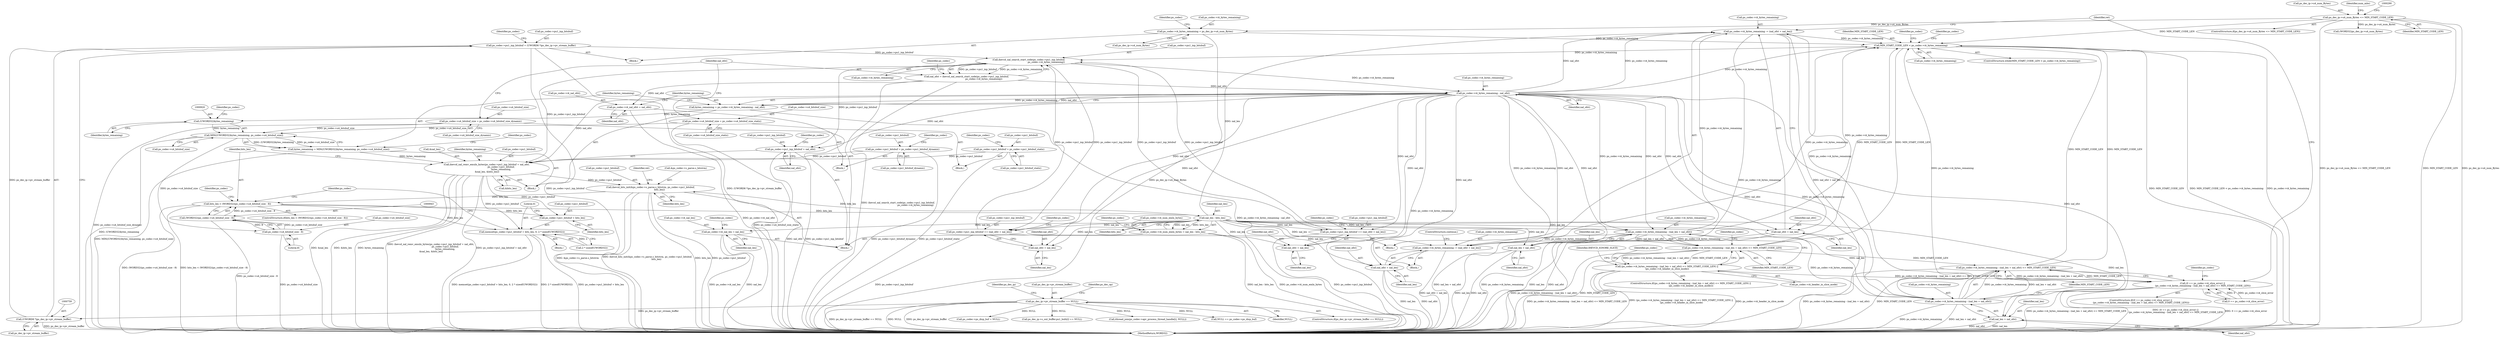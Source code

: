 digraph "0_Android_87fb7909c49e6a4510ba86ace1ffc83459c7e1b9@API" {
"1001144" [label="(Call,ps_codec->i4_bytes_remaining -= (nal_ofst + nal_len))"];
"1000911" [label="(Call,ps_codec->i4_bytes_remaining - nal_ofst)"];
"1000895" [label="(Call,ihevcd_nal_search_start_code(ps_codec->pu1_inp_bitsbuf,\n                                                ps_codec->i4_bytes_remaining))"];
"1000754" [label="(Call,ps_codec->pu1_inp_bitsbuf = (UWORD8 *)ps_dec_ip->pv_stream_buffer)"];
"1000758" [label="(Call,(UWORD8 *)ps_dec_ip->pv_stream_buffer)"];
"1000260" [label="(Call,ps_dec_ip->pv_stream_buffer == NULL)"];
"1001137" [label="(Call,ps_codec->pu1_inp_bitsbuf += (nal_ofst + nal_len))"];
"1000965" [label="(Call,nal_len - bits_len)"];
"1000940" [label="(Call,bits_len < (WORD32)(ps_codec->u4_bitsbuf_size - 8))"];
"1000973" [label="(Call,ihevcd_bits_init(&ps_codec->s_parse.s_bitstrm, ps_codec->pu1_bitsbuf,\n                         bits_len))"];
"1000925" [label="(Call,ihevcd_nal_remv_emuln_bytes(ps_codec->pu1_inp_bitsbuf + nal_ofst,\n                                        ps_codec->pu1_bitsbuf,\n                                        bytes_remaining,\n &nal_len, &bits_len))"];
"1000863" [label="(Call,ps_codec->pu1_bitsbuf = ps_codec->pu1_bitsbuf_dynamic)"];
"1000879" [label="(Call,ps_codec->pu1_bitsbuf = ps_codec->pu1_bitsbuf_static)"];
"1000916" [label="(Call,bytes_remaining = MIN((UWORD32)bytes_remaining, ps_codec->u4_bitsbuf_size))"];
"1000918" [label="(Call,MIN((UWORD32)bytes_remaining, ps_codec->u4_bitsbuf_size))"];
"1000919" [label="(Call,(UWORD32)bytes_remaining)"];
"1000909" [label="(Call,bytes_remaining = ps_codec->i4_bytes_remaining - nal_ofst)"];
"1000870" [label="(Call,ps_codec->u4_bitsbuf_size = ps_codec->u4_bitsbuf_size_dynamic)"];
"1000886" [label="(Call,ps_codec->u4_bitsbuf_size = ps_codec->u4_bitsbuf_size_static)"];
"1000942" [label="(Call,(WORD32)(ps_codec->u4_bitsbuf_size - 8))"];
"1000944" [label="(Call,ps_codec->u4_bitsbuf_size - 8)"];
"1001090" [label="(Call,ps_codec->pu1_inp_bitsbuf += (nal_ofst + nal_len))"];
"1000795" [label="(Call,MIN_START_CODE_LEN < ps_codec->i4_bytes_remaining)"];
"1000281" [label="(Call,ps_dec_ip->u4_num_Bytes <= MIN_START_CODE_LEN)"];
"1001009" [label="(Call,ps_codec->i4_bytes_remaining - (nal_len + nal_ofst) <= MIN_START_CODE_LEN)"];
"1001010" [label="(Call,ps_codec->i4_bytes_remaining - (nal_len + nal_ofst))"];
"1001127" [label="(Call,ps_codec->i4_bytes_remaining - (nal_len + nal_ofst) <= MIN_START_CODE_LEN)"];
"1001128" [label="(Call,ps_codec->i4_bytes_remaining - (nal_len + nal_ofst))"];
"1000747" [label="(Call,ps_codec->i4_bytes_remaining = ps_dec_ip->u4_num_Bytes)"];
"1001097" [label="(Call,ps_codec->i4_bytes_remaining -= (nal_ofst + nal_len))"];
"1001144" [label="(Call,ps_codec->i4_bytes_remaining -= (nal_ofst + nal_len))"];
"1000893" [label="(Call,nal_ofst = ihevcd_nal_search_start_code(ps_codec->pu1_inp_bitsbuf,\n                                                ps_codec->i4_bytes_remaining))"];
"1000902" [label="(Call,ps_codec->i4_nal_ofst = nal_ofst)"];
"1000950" [label="(Call,memset(ps_codec->pu1_bitsbuf + bits_len, 0, 2 * sizeof(UWORD32)))"];
"1000951" [label="(Call,ps_codec->pu1_bitsbuf + bits_len)"];
"1000961" [label="(Call,ps_codec->i4_num_emln_bytes = nal_len - bits_len)"];
"1000968" [label="(Call,ps_codec->i4_nal_len = nal_len)"];
"1001008" [label="(Call,(ps_codec->i4_bytes_remaining - (nal_len + nal_ofst) <= MIN_START_CODE_LEN) ||\n (ps_codec->i4_header_in_slice_mode))"];
"1001121" [label="(Call,(0 == ps_codec->i4_slice_error) ||\n (ps_codec->i4_bytes_remaining - (nal_len + nal_ofst) <= MIN_START_CODE_LEN))"];
"1001014" [label="(Call,nal_len + nal_ofst)"];
"1001094" [label="(Call,nal_ofst + nal_len)"];
"1001101" [label="(Call,nal_ofst + nal_len)"];
"1001132" [label="(Call,nal_len + nal_ofst)"];
"1001141" [label="(Call,nal_ofst + nal_len)"];
"1001148" [label="(Call,nal_ofst + nal_len)"];
"1000926" [label="(Call,ps_codec->pu1_inp_bitsbuf + nal_ofst)"];
"1000965" [label="(Call,nal_len - bits_len)"];
"1001133" [label="(Identifier,nal_len)"];
"1001017" [label="(Identifier,MIN_START_CODE_LEN)"];
"1000755" [label="(Call,ps_codec->pu1_inp_bitsbuf)"];
"1001135" [label="(Identifier,MIN_START_CODE_LEN)"];
"1001087" [label="(Identifier,IHEVCD_IGNORE_SLICE)"];
"1000867" [label="(Call,ps_codec->pu1_bitsbuf_dynamic)"];
"1001122" [label="(Call,0 == ps_codec->i4_slice_error)"];
"1000145" [label="(Block,)"];
"1001138" [label="(Call,ps_codec->pu1_inp_bitsbuf)"];
"1000888" [label="(Identifier,ps_codec)"];
"1001136" [label="(Block,)"];
"1001101" [label="(Call,nal_ofst + nal_len)"];
"1000878" [label="(Block,)"];
"1000872" [label="(Identifier,ps_codec)"];
"1000922" [label="(Call,ps_codec->u4_bitsbuf_size)"];
"1001010" [label="(Call,ps_codec->i4_bytes_remaining - (nal_len + nal_ofst))"];
"1001026" [label="(Identifier,ps_codec)"];
"1000972" [label="(Identifier,nal_len)"];
"1000949" [label="(Block,)"];
"1000754" [label="(Call,ps_codec->pu1_inp_bitsbuf = (UWORD8 *)ps_dec_ip->pv_stream_buffer)"];
"1000968" [label="(Call,ps_codec->i4_nal_len = nal_len)"];
"1000923" [label="(Identifier,ps_codec)"];
"1000904" [label="(Identifier,ps_codec)"];
"1000280" [label="(ControlStructure,if(ps_dec_ip->u4_num_Bytes <= MIN_START_CODE_LEN))"];
"1001150" [label="(Identifier,nal_len)"];
"1001216" [label="(Identifier,ps_codec)"];
"1000874" [label="(Call,ps_codec->u4_bitsbuf_size_dynamic)"];
"1000748" [label="(Call,ps_codec->i4_bytes_remaining)"];
"1000930" [label="(Identifier,nal_ofst)"];
"1000918" [label="(Call,MIN((UWORD32)bytes_remaining, ps_codec->u4_bitsbuf_size))"];
"1000780" [label="(Call,ps_codec->ps_disp_buf = NULL)"];
"1000766" [label="(Identifier,ps_codec)"];
"1000941" [label="(Identifier,bits_len)"];
"1000282" [label="(Call,ps_dec_ip->u4_num_Bytes)"];
"1000797" [label="(Call,ps_codec->i4_bytes_remaining)"];
"1001011" [label="(Call,ps_codec->i4_bytes_remaining)"];
"1000955" [label="(Identifier,bits_len)"];
"1000907" [label="(Block,)"];
"1000926" [label="(Call,ps_codec->pu1_inp_bitsbuf + nal_ofst)"];
"1001016" [label="(Identifier,nal_ofst)"];
"1001096" [label="(Identifier,nal_len)"];
"1000925" [label="(Call,ihevcd_nal_remv_emuln_bytes(ps_codec->pu1_inp_bitsbuf + nal_ofst,\n                                        ps_codec->pu1_bitsbuf,\n                                        bytes_remaining,\n &nal_len, &bits_len))"];
"1000962" [label="(Call,ps_codec->i4_num_emln_bytes)"];
"1001149" [label="(Identifier,nal_ofst)"];
"1001134" [label="(Identifier,nal_ofst)"];
"1000268" [label="(Identifier,ps_dec_op)"];
"1000906" [label="(Identifier,nal_ofst)"];
"1001103" [label="(Identifier,nal_len)"];
"1000910" [label="(Identifier,bytes_remaining)"];
"1000951" [label="(Call,ps_codec->pu1_bitsbuf + bits_len)"];
"1000880" [label="(Call,ps_codec->pu1_bitsbuf)"];
"1000944" [label="(Call,ps_codec->u4_bitsbuf_size - 8)"];
"1001141" [label="(Call,nal_ofst + nal_len)"];
"1001145" [label="(Call,ps_codec->i4_bytes_remaining)"];
"1001903" [label="(MethodReturn,WORD32)"];
"1001018" [label="(Call,ps_codec->i4_header_in_slice_mode)"];
"1000983" [label="(Identifier,bits_len)"];
"1001015" [label="(Identifier,nal_len)"];
"1000806" [label="(Identifier,ps_codec)"];
"1000747" [label="(Call,ps_codec->i4_bytes_remaining = ps_dec_ip->u4_num_Bytes)"];
"1000966" [label="(Identifier,nal_len)"];
"1000916" [label="(Call,bytes_remaining = MIN((UWORD32)bytes_remaining, ps_codec->u4_bitsbuf_size))"];
"1000404" [label="(Call,ps_dec_ip->s_out_buffer.pu1_bufs[i] == NULL)"];
"1001132" [label="(Call,nal_len + nal_ofst)"];
"1000864" [label="(Call,ps_codec->pu1_bitsbuf)"];
"1000932" [label="(Identifier,ps_codec)"];
"1000260" [label="(Call,ps_dec_ip->pv_stream_buffer == NULL)"];
"1000870" [label="(Call,ps_codec->u4_bitsbuf_size = ps_codec->u4_bitsbuf_size_dynamic)"];
"1001142" [label="(Identifier,nal_ofst)"];
"1001153" [label="(Identifier,ret)"];
"1000915" [label="(Identifier,nal_ofst)"];
"1000945" [label="(Call,ps_codec->u4_bitsbuf_size)"];
"1000896" [label="(Call,ps_codec->pu1_inp_bitsbuf)"];
"1001784" [label="(Call,ithread_join(ps_codec->apv_process_thread_handle[i], NULL))"];
"1001137" [label="(Call,ps_codec->pu1_inp_bitsbuf += (nal_ofst + nal_len))"];
"1001121" [label="(Call,(0 == ps_codec->i4_slice_error) ||\n (ps_codec->i4_bytes_remaining - (nal_len + nal_ofst) <= MIN_START_CODE_LEN))"];
"1001014" [label="(Call,nal_len + nal_ofst)"];
"1001009" [label="(Call,ps_codec->i4_bytes_remaining - (nal_len + nal_ofst) <= MIN_START_CODE_LEN)"];
"1001095" [label="(Identifier,nal_ofst)"];
"1000899" [label="(Call,ps_codec->i4_bytes_remaining)"];
"1001099" [label="(Identifier,ps_codec)"];
"1001148" [label="(Call,nal_ofst + nal_len)"];
"1000794" [label="(ControlStructure,while(MIN_START_CODE_LEN < ps_codec->i4_bytes_remaining))"];
"1000289" [label="(Call,(WORD32)ps_dec_ip->u4_num_Bytes)"];
"1000894" [label="(Identifier,nal_ofst)"];
"1000890" [label="(Call,ps_codec->u4_bitsbuf_size_static)"];
"1001007" [label="(ControlStructure,if((ps_codec->i4_bytes_remaining - (nal_len + nal_ofst) <= MIN_START_CODE_LEN) ||\n (ps_codec->i4_header_in_slice_mode)))"];
"1001098" [label="(Call,ps_codec->i4_bytes_remaining)"];
"1000862" [label="(Block,)"];
"1000903" [label="(Call,ps_codec->i4_nal_ofst)"];
"1000948" [label="(Literal,8)"];
"1001097" [label="(Call,ps_codec->i4_bytes_remaining -= (nal_ofst + nal_len))"];
"1001019" [label="(Identifier,ps_codec)"];
"1000795" [label="(Call,MIN_START_CODE_LEN < ps_codec->i4_bytes_remaining)"];
"1001128" [label="(Call,ps_codec->i4_bytes_remaining - (nal_len + nal_ofst))"];
"1001143" [label="(Identifier,nal_len)"];
"1000758" [label="(Call,(UWORD8 *)ps_dec_ip->pv_stream_buffer)"];
"1000886" [label="(Call,ps_codec->u4_bitsbuf_size = ps_codec->u4_bitsbuf_size_static)"];
"1001104" [label="(ControlStructure,continue;)"];
"1000917" [label="(Identifier,bytes_remaining)"];
"1000952" [label="(Call,ps_codec->pu1_bitsbuf)"];
"1001146" [label="(Identifier,ps_codec)"];
"1000980" [label="(Call,ps_codec->pu1_bitsbuf)"];
"1000760" [label="(Call,ps_dec_ip->pv_stream_buffer)"];
"1000935" [label="(Call,&nal_len)"];
"1000682" [label="(Call,NULL == ps_codec->ps_disp_buf)"];
"1000921" [label="(Identifier,bytes_remaining)"];
"1000285" [label="(Identifier,MIN_START_CODE_LEN)"];
"1000934" [label="(Identifier,bytes_remaining)"];
"1001008" [label="(Call,(ps_codec->i4_bytes_remaining - (nal_len + nal_ofst) <= MIN_START_CODE_LEN) ||\n (ps_codec->i4_header_in_slice_mode))"];
"1000956" [label="(Literal,0)"];
"1000950" [label="(Call,memset(ps_codec->pu1_bitsbuf + bits_len, 0, 2 * sizeof(UWORD32)))"];
"1000871" [label="(Call,ps_codec->u4_bitsbuf_size)"];
"1001090" [label="(Call,ps_codec->pu1_inp_bitsbuf += (nal_ofst + nal_len))"];
"1000893" [label="(Call,nal_ofst = ihevcd_nal_search_start_code(ps_codec->pu1_inp_bitsbuf,\n                                                ps_codec->i4_bytes_remaining))"];
"1000963" [label="(Identifier,ps_codec)"];
"1000985" [label="(Identifier,ret)"];
"1000940" [label="(Call,bits_len < (WORD32)(ps_codec->u4_bitsbuf_size - 8))"];
"1000756" [label="(Identifier,ps_codec)"];
"1000919" [label="(Call,(UWORD32)bytes_remaining)"];
"1000259" [label="(ControlStructure,if(ps_dec_ip->pv_stream_buffer == NULL))"];
"1000957" [label="(Call,2 * sizeof(UWORD32))"];
"1000977" [label="(Identifier,ps_codec)"];
"1000953" [label="(Identifier,ps_codec)"];
"1001127" [label="(Call,ps_codec->i4_bytes_remaining - (nal_len + nal_ofst) <= MIN_START_CODE_LEN)"];
"1000887" [label="(Call,ps_codec->u4_bitsbuf_size)"];
"1001129" [label="(Call,ps_codec->i4_bytes_remaining)"];
"1001144" [label="(Call,ps_codec->i4_bytes_remaining -= (nal_ofst + nal_len))"];
"1000969" [label="(Call,ps_codec->i4_nal_len)"];
"1000883" [label="(Call,ps_codec->pu1_bitsbuf_static)"];
"1000911" [label="(Call,ps_codec->i4_bytes_remaining - nal_ofst)"];
"1000283" [label="(Identifier,ps_dec_ip)"];
"1000264" [label="(Identifier,NULL)"];
"1000927" [label="(Call,ps_codec->pu1_inp_bitsbuf)"];
"1000912" [label="(Call,ps_codec->i4_bytes_remaining)"];
"1001120" [label="(ControlStructure,if((0 == ps_codec->i4_slice_error) ||\n (ps_codec->i4_bytes_remaining - (nal_len + nal_ofst) <= MIN_START_CODE_LEN)))"];
"1000967" [label="(Identifier,bits_len)"];
"1000931" [label="(Call,ps_codec->pu1_bitsbuf)"];
"1000863" [label="(Call,ps_codec->pu1_bitsbuf = ps_codec->pu1_bitsbuf_dynamic)"];
"1000902" [label="(Call,ps_codec->i4_nal_ofst = nal_ofst)"];
"1000939" [label="(ControlStructure,if(bits_len < (WORD32)(ps_codec->u4_bitsbuf_size - 8)))"];
"1000961" [label="(Call,ps_codec->i4_num_emln_bytes = nal_len - bits_len)"];
"1000942" [label="(Call,(WORD32)(ps_codec->u4_bitsbuf_size - 8))"];
"1000970" [label="(Identifier,ps_codec)"];
"1001089" [label="(Block,)"];
"1000325" [label="(Identifier,num_mbs)"];
"1000751" [label="(Call,ps_dec_ip->u4_num_Bytes)"];
"1001091" [label="(Call,ps_codec->pu1_inp_bitsbuf)"];
"1001094" [label="(Call,nal_ofst + nal_len)"];
"1000973" [label="(Call,ihevcd_bits_init(&ps_codec->s_parse.s_bitstrm, ps_codec->pu1_bitsbuf,\n                         bits_len))"];
"1000800" [label="(Block,)"];
"1000974" [label="(Call,&ps_codec->s_parse.s_bitstrm)"];
"1000937" [label="(Call,&bits_len)"];
"1000928" [label="(Identifier,ps_codec)"];
"1001102" [label="(Identifier,nal_ofst)"];
"1000261" [label="(Call,ps_dec_ip->pv_stream_buffer)"];
"1000909" [label="(Call,bytes_remaining = ps_codec->i4_bytes_remaining - nal_ofst)"];
"1000879" [label="(Call,ps_codec->pu1_bitsbuf = ps_codec->pu1_bitsbuf_static)"];
"1000796" [label="(Identifier,MIN_START_CODE_LEN)"];
"1000895" [label="(Call,ihevcd_nal_search_start_code(ps_codec->pu1_inp_bitsbuf,\n                                                ps_codec->i4_bytes_remaining))"];
"1001139" [label="(Identifier,ps_codec)"];
"1000281" [label="(Call,ps_dec_ip->u4_num_Bytes <= MIN_START_CODE_LEN)"];
"1001144" -> "1001136"  [label="AST: "];
"1001144" -> "1001148"  [label="CFG: "];
"1001145" -> "1001144"  [label="AST: "];
"1001148" -> "1001144"  [label="AST: "];
"1001153" -> "1001144"  [label="CFG: "];
"1001144" -> "1001903"  [label="DDG: nal_ofst + nal_len"];
"1001144" -> "1001903"  [label="DDG: ps_codec->i4_bytes_remaining"];
"1001144" -> "1000795"  [label="DDG: ps_codec->i4_bytes_remaining"];
"1000911" -> "1001144"  [label="DDG: nal_ofst"];
"1000911" -> "1001144"  [label="DDG: ps_codec->i4_bytes_remaining"];
"1000965" -> "1001144"  [label="DDG: nal_len"];
"1001128" -> "1001144"  [label="DDG: ps_codec->i4_bytes_remaining"];
"1001010" -> "1001144"  [label="DDG: ps_codec->i4_bytes_remaining"];
"1000911" -> "1000909"  [label="AST: "];
"1000911" -> "1000915"  [label="CFG: "];
"1000912" -> "1000911"  [label="AST: "];
"1000915" -> "1000911"  [label="AST: "];
"1000909" -> "1000911"  [label="CFG: "];
"1000911" -> "1001903"  [label="DDG: ps_codec->i4_bytes_remaining"];
"1000911" -> "1000795"  [label="DDG: ps_codec->i4_bytes_remaining"];
"1000911" -> "1000909"  [label="DDG: ps_codec->i4_bytes_remaining"];
"1000911" -> "1000909"  [label="DDG: nal_ofst"];
"1000895" -> "1000911"  [label="DDG: ps_codec->i4_bytes_remaining"];
"1000893" -> "1000911"  [label="DDG: nal_ofst"];
"1000911" -> "1000925"  [label="DDG: nal_ofst"];
"1000911" -> "1000926"  [label="DDG: nal_ofst"];
"1000911" -> "1001010"  [label="DDG: ps_codec->i4_bytes_remaining"];
"1000911" -> "1001010"  [label="DDG: nal_ofst"];
"1000911" -> "1001014"  [label="DDG: nal_ofst"];
"1000911" -> "1001090"  [label="DDG: nal_ofst"];
"1000911" -> "1001094"  [label="DDG: nal_ofst"];
"1000911" -> "1001097"  [label="DDG: nal_ofst"];
"1000911" -> "1001097"  [label="DDG: ps_codec->i4_bytes_remaining"];
"1000911" -> "1001101"  [label="DDG: nal_ofst"];
"1000911" -> "1001128"  [label="DDG: ps_codec->i4_bytes_remaining"];
"1000911" -> "1001128"  [label="DDG: nal_ofst"];
"1000911" -> "1001132"  [label="DDG: nal_ofst"];
"1000911" -> "1001137"  [label="DDG: nal_ofst"];
"1000911" -> "1001141"  [label="DDG: nal_ofst"];
"1000911" -> "1001148"  [label="DDG: nal_ofst"];
"1000895" -> "1000893"  [label="AST: "];
"1000895" -> "1000899"  [label="CFG: "];
"1000896" -> "1000895"  [label="AST: "];
"1000899" -> "1000895"  [label="AST: "];
"1000893" -> "1000895"  [label="CFG: "];
"1000895" -> "1000893"  [label="DDG: ps_codec->pu1_inp_bitsbuf"];
"1000895" -> "1000893"  [label="DDG: ps_codec->i4_bytes_remaining"];
"1000754" -> "1000895"  [label="DDG: ps_codec->pu1_inp_bitsbuf"];
"1001137" -> "1000895"  [label="DDG: ps_codec->pu1_inp_bitsbuf"];
"1001090" -> "1000895"  [label="DDG: ps_codec->pu1_inp_bitsbuf"];
"1000795" -> "1000895"  [label="DDG: ps_codec->i4_bytes_remaining"];
"1000895" -> "1000925"  [label="DDG: ps_codec->pu1_inp_bitsbuf"];
"1000895" -> "1000926"  [label="DDG: ps_codec->pu1_inp_bitsbuf"];
"1000895" -> "1001090"  [label="DDG: ps_codec->pu1_inp_bitsbuf"];
"1000895" -> "1001137"  [label="DDG: ps_codec->pu1_inp_bitsbuf"];
"1000754" -> "1000145"  [label="AST: "];
"1000754" -> "1000758"  [label="CFG: "];
"1000755" -> "1000754"  [label="AST: "];
"1000758" -> "1000754"  [label="AST: "];
"1000766" -> "1000754"  [label="CFG: "];
"1000754" -> "1001903"  [label="DDG: (UWORD8 *)ps_dec_ip->pv_stream_buffer"];
"1000754" -> "1001903"  [label="DDG: ps_codec->pu1_inp_bitsbuf"];
"1000758" -> "1000754"  [label="DDG: ps_dec_ip->pv_stream_buffer"];
"1000758" -> "1000760"  [label="CFG: "];
"1000759" -> "1000758"  [label="AST: "];
"1000760" -> "1000758"  [label="AST: "];
"1000758" -> "1001903"  [label="DDG: ps_dec_ip->pv_stream_buffer"];
"1000260" -> "1000758"  [label="DDG: ps_dec_ip->pv_stream_buffer"];
"1000260" -> "1000259"  [label="AST: "];
"1000260" -> "1000264"  [label="CFG: "];
"1000261" -> "1000260"  [label="AST: "];
"1000264" -> "1000260"  [label="AST: "];
"1000268" -> "1000260"  [label="CFG: "];
"1000283" -> "1000260"  [label="CFG: "];
"1000260" -> "1001903"  [label="DDG: ps_dec_ip->pv_stream_buffer == NULL"];
"1000260" -> "1001903"  [label="DDG: NULL"];
"1000260" -> "1001903"  [label="DDG: ps_dec_ip->pv_stream_buffer"];
"1000260" -> "1000404"  [label="DDG: NULL"];
"1000260" -> "1000682"  [label="DDG: NULL"];
"1000260" -> "1000780"  [label="DDG: NULL"];
"1000260" -> "1001784"  [label="DDG: NULL"];
"1001137" -> "1001136"  [label="AST: "];
"1001137" -> "1001141"  [label="CFG: "];
"1001138" -> "1001137"  [label="AST: "];
"1001141" -> "1001137"  [label="AST: "];
"1001146" -> "1001137"  [label="CFG: "];
"1001137" -> "1001903"  [label="DDG: ps_codec->pu1_inp_bitsbuf"];
"1000965" -> "1001137"  [label="DDG: nal_len"];
"1000965" -> "1000961"  [label="AST: "];
"1000965" -> "1000967"  [label="CFG: "];
"1000966" -> "1000965"  [label="AST: "];
"1000967" -> "1000965"  [label="AST: "];
"1000961" -> "1000965"  [label="CFG: "];
"1000965" -> "1000961"  [label="DDG: nal_len"];
"1000965" -> "1000961"  [label="DDG: bits_len"];
"1000940" -> "1000965"  [label="DDG: bits_len"];
"1000965" -> "1000968"  [label="DDG: nal_len"];
"1000965" -> "1000973"  [label="DDG: bits_len"];
"1000965" -> "1001010"  [label="DDG: nal_len"];
"1000965" -> "1001014"  [label="DDG: nal_len"];
"1000965" -> "1001090"  [label="DDG: nal_len"];
"1000965" -> "1001094"  [label="DDG: nal_len"];
"1000965" -> "1001097"  [label="DDG: nal_len"];
"1000965" -> "1001101"  [label="DDG: nal_len"];
"1000965" -> "1001128"  [label="DDG: nal_len"];
"1000965" -> "1001132"  [label="DDG: nal_len"];
"1000965" -> "1001141"  [label="DDG: nal_len"];
"1000965" -> "1001148"  [label="DDG: nal_len"];
"1000940" -> "1000939"  [label="AST: "];
"1000940" -> "1000942"  [label="CFG: "];
"1000941" -> "1000940"  [label="AST: "];
"1000942" -> "1000940"  [label="AST: "];
"1000953" -> "1000940"  [label="CFG: "];
"1000963" -> "1000940"  [label="CFG: "];
"1000940" -> "1001903"  [label="DDG: (WORD32)(ps_codec->u4_bitsbuf_size - 8)"];
"1000940" -> "1001903"  [label="DDG: bits_len < (WORD32)(ps_codec->u4_bitsbuf_size - 8)"];
"1000973" -> "1000940"  [label="DDG: bits_len"];
"1000942" -> "1000940"  [label="DDG: ps_codec->u4_bitsbuf_size - 8"];
"1000940" -> "1000950"  [label="DDG: bits_len"];
"1000940" -> "1000951"  [label="DDG: bits_len"];
"1000973" -> "1000800"  [label="AST: "];
"1000973" -> "1000983"  [label="CFG: "];
"1000974" -> "1000973"  [label="AST: "];
"1000980" -> "1000973"  [label="AST: "];
"1000983" -> "1000973"  [label="AST: "];
"1000985" -> "1000973"  [label="CFG: "];
"1000973" -> "1001903"  [label="DDG: &ps_codec->s_parse.s_bitstrm"];
"1000973" -> "1001903"  [label="DDG: ihevcd_bits_init(&ps_codec->s_parse.s_bitstrm, ps_codec->pu1_bitsbuf,\n                         bits_len)"];
"1000973" -> "1001903"  [label="DDG: bits_len"];
"1000973" -> "1001903"  [label="DDG: ps_codec->pu1_bitsbuf"];
"1000925" -> "1000973"  [label="DDG: ps_codec->pu1_bitsbuf"];
"1000925" -> "1000907"  [label="AST: "];
"1000925" -> "1000937"  [label="CFG: "];
"1000926" -> "1000925"  [label="AST: "];
"1000931" -> "1000925"  [label="AST: "];
"1000934" -> "1000925"  [label="AST: "];
"1000935" -> "1000925"  [label="AST: "];
"1000937" -> "1000925"  [label="AST: "];
"1000941" -> "1000925"  [label="CFG: "];
"1000925" -> "1001903"  [label="DDG: ps_codec->pu1_inp_bitsbuf + nal_ofst"];
"1000925" -> "1001903"  [label="DDG: &nal_len"];
"1000925" -> "1001903"  [label="DDG: &bits_len"];
"1000925" -> "1001903"  [label="DDG: bytes_remaining"];
"1000925" -> "1001903"  [label="DDG: ihevcd_nal_remv_emuln_bytes(ps_codec->pu1_inp_bitsbuf + nal_ofst,\n                                        ps_codec->pu1_bitsbuf,\n                                        bytes_remaining,\n &nal_len, &bits_len)"];
"1000863" -> "1000925"  [label="DDG: ps_codec->pu1_bitsbuf"];
"1000879" -> "1000925"  [label="DDG: ps_codec->pu1_bitsbuf"];
"1000916" -> "1000925"  [label="DDG: bytes_remaining"];
"1000925" -> "1000950"  [label="DDG: ps_codec->pu1_bitsbuf"];
"1000925" -> "1000951"  [label="DDG: ps_codec->pu1_bitsbuf"];
"1000863" -> "1000862"  [label="AST: "];
"1000863" -> "1000867"  [label="CFG: "];
"1000864" -> "1000863"  [label="AST: "];
"1000867" -> "1000863"  [label="AST: "];
"1000872" -> "1000863"  [label="CFG: "];
"1000863" -> "1001903"  [label="DDG: ps_codec->pu1_bitsbuf_dynamic"];
"1000879" -> "1000878"  [label="AST: "];
"1000879" -> "1000883"  [label="CFG: "];
"1000880" -> "1000879"  [label="AST: "];
"1000883" -> "1000879"  [label="AST: "];
"1000888" -> "1000879"  [label="CFG: "];
"1000879" -> "1001903"  [label="DDG: ps_codec->pu1_bitsbuf_static"];
"1000916" -> "1000907"  [label="AST: "];
"1000916" -> "1000918"  [label="CFG: "];
"1000917" -> "1000916"  [label="AST: "];
"1000918" -> "1000916"  [label="AST: "];
"1000928" -> "1000916"  [label="CFG: "];
"1000916" -> "1001903"  [label="DDG: MIN((UWORD32)bytes_remaining, ps_codec->u4_bitsbuf_size)"];
"1000918" -> "1000916"  [label="DDG: (UWORD32)bytes_remaining"];
"1000918" -> "1000916"  [label="DDG: ps_codec->u4_bitsbuf_size"];
"1000918" -> "1000922"  [label="CFG: "];
"1000919" -> "1000918"  [label="AST: "];
"1000922" -> "1000918"  [label="AST: "];
"1000918" -> "1001903"  [label="DDG: (UWORD32)bytes_remaining"];
"1000919" -> "1000918"  [label="DDG: bytes_remaining"];
"1000870" -> "1000918"  [label="DDG: ps_codec->u4_bitsbuf_size"];
"1000886" -> "1000918"  [label="DDG: ps_codec->u4_bitsbuf_size"];
"1000918" -> "1000944"  [label="DDG: ps_codec->u4_bitsbuf_size"];
"1000919" -> "1000921"  [label="CFG: "];
"1000920" -> "1000919"  [label="AST: "];
"1000921" -> "1000919"  [label="AST: "];
"1000923" -> "1000919"  [label="CFG: "];
"1000909" -> "1000919"  [label="DDG: bytes_remaining"];
"1000909" -> "1000907"  [label="AST: "];
"1000910" -> "1000909"  [label="AST: "];
"1000917" -> "1000909"  [label="CFG: "];
"1000909" -> "1001903"  [label="DDG: ps_codec->i4_bytes_remaining - nal_ofst"];
"1000870" -> "1000862"  [label="AST: "];
"1000870" -> "1000874"  [label="CFG: "];
"1000871" -> "1000870"  [label="AST: "];
"1000874" -> "1000870"  [label="AST: "];
"1000894" -> "1000870"  [label="CFG: "];
"1000870" -> "1001903"  [label="DDG: ps_codec->u4_bitsbuf_size_dynamic"];
"1000886" -> "1000878"  [label="AST: "];
"1000886" -> "1000890"  [label="CFG: "];
"1000887" -> "1000886"  [label="AST: "];
"1000890" -> "1000886"  [label="AST: "];
"1000894" -> "1000886"  [label="CFG: "];
"1000886" -> "1001903"  [label="DDG: ps_codec->u4_bitsbuf_size_static"];
"1000942" -> "1000944"  [label="CFG: "];
"1000943" -> "1000942"  [label="AST: "];
"1000944" -> "1000942"  [label="AST: "];
"1000942" -> "1001903"  [label="DDG: ps_codec->u4_bitsbuf_size - 8"];
"1000944" -> "1000942"  [label="DDG: ps_codec->u4_bitsbuf_size"];
"1000944" -> "1000942"  [label="DDG: 8"];
"1000944" -> "1000948"  [label="CFG: "];
"1000945" -> "1000944"  [label="AST: "];
"1000948" -> "1000944"  [label="AST: "];
"1000944" -> "1001903"  [label="DDG: ps_codec->u4_bitsbuf_size"];
"1001090" -> "1001089"  [label="AST: "];
"1001090" -> "1001094"  [label="CFG: "];
"1001091" -> "1001090"  [label="AST: "];
"1001094" -> "1001090"  [label="AST: "];
"1001099" -> "1001090"  [label="CFG: "];
"1001090" -> "1001903"  [label="DDG: ps_codec->pu1_inp_bitsbuf"];
"1000795" -> "1000794"  [label="AST: "];
"1000795" -> "1000797"  [label="CFG: "];
"1000796" -> "1000795"  [label="AST: "];
"1000797" -> "1000795"  [label="AST: "];
"1000806" -> "1000795"  [label="CFG: "];
"1001216" -> "1000795"  [label="CFG: "];
"1000795" -> "1001903"  [label="DDG: MIN_START_CODE_LEN"];
"1000795" -> "1001903"  [label="DDG: MIN_START_CODE_LEN < ps_codec->i4_bytes_remaining"];
"1000795" -> "1001903"  [label="DDG: ps_codec->i4_bytes_remaining"];
"1000281" -> "1000795"  [label="DDG: MIN_START_CODE_LEN"];
"1001009" -> "1000795"  [label="DDG: MIN_START_CODE_LEN"];
"1001127" -> "1000795"  [label="DDG: MIN_START_CODE_LEN"];
"1000747" -> "1000795"  [label="DDG: ps_codec->i4_bytes_remaining"];
"1001128" -> "1000795"  [label="DDG: ps_codec->i4_bytes_remaining"];
"1001097" -> "1000795"  [label="DDG: ps_codec->i4_bytes_remaining"];
"1001010" -> "1000795"  [label="DDG: ps_codec->i4_bytes_remaining"];
"1000795" -> "1001009"  [label="DDG: MIN_START_CODE_LEN"];
"1000795" -> "1001127"  [label="DDG: MIN_START_CODE_LEN"];
"1000281" -> "1000280"  [label="AST: "];
"1000281" -> "1000285"  [label="CFG: "];
"1000282" -> "1000281"  [label="AST: "];
"1000285" -> "1000281"  [label="AST: "];
"1000290" -> "1000281"  [label="CFG: "];
"1000325" -> "1000281"  [label="CFG: "];
"1000281" -> "1001903"  [label="DDG: MIN_START_CODE_LEN"];
"1000281" -> "1001903"  [label="DDG: ps_dec_ip->u4_num_Bytes"];
"1000281" -> "1001903"  [label="DDG: ps_dec_ip->u4_num_Bytes <= MIN_START_CODE_LEN"];
"1000281" -> "1000289"  [label="DDG: ps_dec_ip->u4_num_Bytes"];
"1000281" -> "1000747"  [label="DDG: ps_dec_ip->u4_num_Bytes"];
"1001009" -> "1001008"  [label="AST: "];
"1001009" -> "1001017"  [label="CFG: "];
"1001010" -> "1001009"  [label="AST: "];
"1001017" -> "1001009"  [label="AST: "];
"1001019" -> "1001009"  [label="CFG: "];
"1001008" -> "1001009"  [label="CFG: "];
"1001009" -> "1001903"  [label="DDG: ps_codec->i4_bytes_remaining - (nal_len + nal_ofst)"];
"1001009" -> "1001903"  [label="DDG: MIN_START_CODE_LEN"];
"1001009" -> "1001008"  [label="DDG: ps_codec->i4_bytes_remaining - (nal_len + nal_ofst)"];
"1001009" -> "1001008"  [label="DDG: MIN_START_CODE_LEN"];
"1001010" -> "1001009"  [label="DDG: ps_codec->i4_bytes_remaining"];
"1001010" -> "1001009"  [label="DDG: nal_len + nal_ofst"];
"1001009" -> "1001127"  [label="DDG: MIN_START_CODE_LEN"];
"1001010" -> "1001014"  [label="CFG: "];
"1001011" -> "1001010"  [label="AST: "];
"1001014" -> "1001010"  [label="AST: "];
"1001017" -> "1001010"  [label="CFG: "];
"1001010" -> "1001903"  [label="DDG: nal_len + nal_ofst"];
"1001010" -> "1001903"  [label="DDG: ps_codec->i4_bytes_remaining"];
"1001010" -> "1001097"  [label="DDG: ps_codec->i4_bytes_remaining"];
"1001010" -> "1001128"  [label="DDG: ps_codec->i4_bytes_remaining"];
"1001127" -> "1001121"  [label="AST: "];
"1001127" -> "1001135"  [label="CFG: "];
"1001128" -> "1001127"  [label="AST: "];
"1001135" -> "1001127"  [label="AST: "];
"1001121" -> "1001127"  [label="CFG: "];
"1001127" -> "1001903"  [label="DDG: MIN_START_CODE_LEN"];
"1001127" -> "1001903"  [label="DDG: ps_codec->i4_bytes_remaining - (nal_len + nal_ofst)"];
"1001127" -> "1001121"  [label="DDG: ps_codec->i4_bytes_remaining - (nal_len + nal_ofst)"];
"1001127" -> "1001121"  [label="DDG: MIN_START_CODE_LEN"];
"1001128" -> "1001127"  [label="DDG: ps_codec->i4_bytes_remaining"];
"1001128" -> "1001127"  [label="DDG: nal_len + nal_ofst"];
"1001128" -> "1001132"  [label="CFG: "];
"1001129" -> "1001128"  [label="AST: "];
"1001132" -> "1001128"  [label="AST: "];
"1001135" -> "1001128"  [label="CFG: "];
"1001128" -> "1001903"  [label="DDG: ps_codec->i4_bytes_remaining"];
"1001128" -> "1001903"  [label="DDG: nal_len + nal_ofst"];
"1000747" -> "1000145"  [label="AST: "];
"1000747" -> "1000751"  [label="CFG: "];
"1000748" -> "1000747"  [label="AST: "];
"1000751" -> "1000747"  [label="AST: "];
"1000756" -> "1000747"  [label="CFG: "];
"1000747" -> "1001903"  [label="DDG: ps_dec_ip->u4_num_Bytes"];
"1001097" -> "1001089"  [label="AST: "];
"1001097" -> "1001101"  [label="CFG: "];
"1001098" -> "1001097"  [label="AST: "];
"1001101" -> "1001097"  [label="AST: "];
"1001104" -> "1001097"  [label="CFG: "];
"1001097" -> "1001903"  [label="DDG: nal_ofst + nal_len"];
"1000893" -> "1000800"  [label="AST: "];
"1000894" -> "1000893"  [label="AST: "];
"1000904" -> "1000893"  [label="CFG: "];
"1000893" -> "1001903"  [label="DDG: ihevcd_nal_search_start_code(ps_codec->pu1_inp_bitsbuf,\n                                                ps_codec->i4_bytes_remaining)"];
"1000893" -> "1000902"  [label="DDG: nal_ofst"];
"1000902" -> "1000800"  [label="AST: "];
"1000902" -> "1000906"  [label="CFG: "];
"1000903" -> "1000902"  [label="AST: "];
"1000906" -> "1000902"  [label="AST: "];
"1000910" -> "1000902"  [label="CFG: "];
"1000902" -> "1001903"  [label="DDG: ps_codec->i4_nal_ofst"];
"1000950" -> "1000949"  [label="AST: "];
"1000950" -> "1000957"  [label="CFG: "];
"1000951" -> "1000950"  [label="AST: "];
"1000956" -> "1000950"  [label="AST: "];
"1000957" -> "1000950"  [label="AST: "];
"1000963" -> "1000950"  [label="CFG: "];
"1000950" -> "1001903"  [label="DDG: memset(ps_codec->pu1_bitsbuf + bits_len, 0, 2 * sizeof(UWORD32))"];
"1000950" -> "1001903"  [label="DDG: 2 * sizeof(UWORD32)"];
"1000950" -> "1001903"  [label="DDG: ps_codec->pu1_bitsbuf + bits_len"];
"1000957" -> "1000950"  [label="DDG: 2"];
"1000951" -> "1000955"  [label="CFG: "];
"1000952" -> "1000951"  [label="AST: "];
"1000955" -> "1000951"  [label="AST: "];
"1000956" -> "1000951"  [label="CFG: "];
"1000961" -> "1000800"  [label="AST: "];
"1000962" -> "1000961"  [label="AST: "];
"1000970" -> "1000961"  [label="CFG: "];
"1000961" -> "1001903"  [label="DDG: nal_len - bits_len"];
"1000961" -> "1001903"  [label="DDG: ps_codec->i4_num_emln_bytes"];
"1000968" -> "1000800"  [label="AST: "];
"1000968" -> "1000972"  [label="CFG: "];
"1000969" -> "1000968"  [label="AST: "];
"1000972" -> "1000968"  [label="AST: "];
"1000977" -> "1000968"  [label="CFG: "];
"1000968" -> "1001903"  [label="DDG: nal_len"];
"1000968" -> "1001903"  [label="DDG: ps_codec->i4_nal_len"];
"1001008" -> "1001007"  [label="AST: "];
"1001008" -> "1001018"  [label="CFG: "];
"1001018" -> "1001008"  [label="AST: "];
"1001026" -> "1001008"  [label="CFG: "];
"1001087" -> "1001008"  [label="CFG: "];
"1001008" -> "1001903"  [label="DDG: (ps_codec->i4_bytes_remaining - (nal_len + nal_ofst) <= MIN_START_CODE_LEN) ||\n (ps_codec->i4_header_in_slice_mode)"];
"1001008" -> "1001903"  [label="DDG: ps_codec->i4_header_in_slice_mode"];
"1001008" -> "1001903"  [label="DDG: ps_codec->i4_bytes_remaining - (nal_len + nal_ofst) <= MIN_START_CODE_LEN"];
"1001008" -> "1001121"  [label="DDG: ps_codec->i4_bytes_remaining - (nal_len + nal_ofst) <= MIN_START_CODE_LEN"];
"1001121" -> "1001120"  [label="AST: "];
"1001121" -> "1001122"  [label="CFG: "];
"1001122" -> "1001121"  [label="AST: "];
"1001139" -> "1001121"  [label="CFG: "];
"1001153" -> "1001121"  [label="CFG: "];
"1001121" -> "1001903"  [label="DDG: (0 == ps_codec->i4_slice_error) ||\n (ps_codec->i4_bytes_remaining - (nal_len + nal_ofst) <= MIN_START_CODE_LEN)"];
"1001121" -> "1001903"  [label="DDG: ps_codec->i4_bytes_remaining - (nal_len + nal_ofst) <= MIN_START_CODE_LEN"];
"1001121" -> "1001903"  [label="DDG: 0 == ps_codec->i4_slice_error"];
"1001122" -> "1001121"  [label="DDG: 0"];
"1001122" -> "1001121"  [label="DDG: ps_codec->i4_slice_error"];
"1001014" -> "1001016"  [label="CFG: "];
"1001015" -> "1001014"  [label="AST: "];
"1001016" -> "1001014"  [label="AST: "];
"1001014" -> "1001903"  [label="DDG: nal_len"];
"1001014" -> "1001903"  [label="DDG: nal_ofst"];
"1001094" -> "1001096"  [label="CFG: "];
"1001095" -> "1001094"  [label="AST: "];
"1001096" -> "1001094"  [label="AST: "];
"1001101" -> "1001103"  [label="CFG: "];
"1001102" -> "1001101"  [label="AST: "];
"1001103" -> "1001101"  [label="AST: "];
"1001101" -> "1001903"  [label="DDG: nal_len"];
"1001101" -> "1001903"  [label="DDG: nal_ofst"];
"1001132" -> "1001134"  [label="CFG: "];
"1001133" -> "1001132"  [label="AST: "];
"1001134" -> "1001132"  [label="AST: "];
"1001132" -> "1001903"  [label="DDG: nal_ofst"];
"1001132" -> "1001903"  [label="DDG: nal_len"];
"1001141" -> "1001143"  [label="CFG: "];
"1001142" -> "1001141"  [label="AST: "];
"1001143" -> "1001141"  [label="AST: "];
"1001148" -> "1001150"  [label="CFG: "];
"1001149" -> "1001148"  [label="AST: "];
"1001150" -> "1001148"  [label="AST: "];
"1001148" -> "1001903"  [label="DDG: nal_len"];
"1001148" -> "1001903"  [label="DDG: nal_ofst"];
"1000926" -> "1000930"  [label="CFG: "];
"1000927" -> "1000926"  [label="AST: "];
"1000930" -> "1000926"  [label="AST: "];
"1000932" -> "1000926"  [label="CFG: "];
"1000926" -> "1001903"  [label="DDG: ps_codec->pu1_inp_bitsbuf"];
"1000926" -> "1001903"  [label="DDG: nal_ofst"];
}
